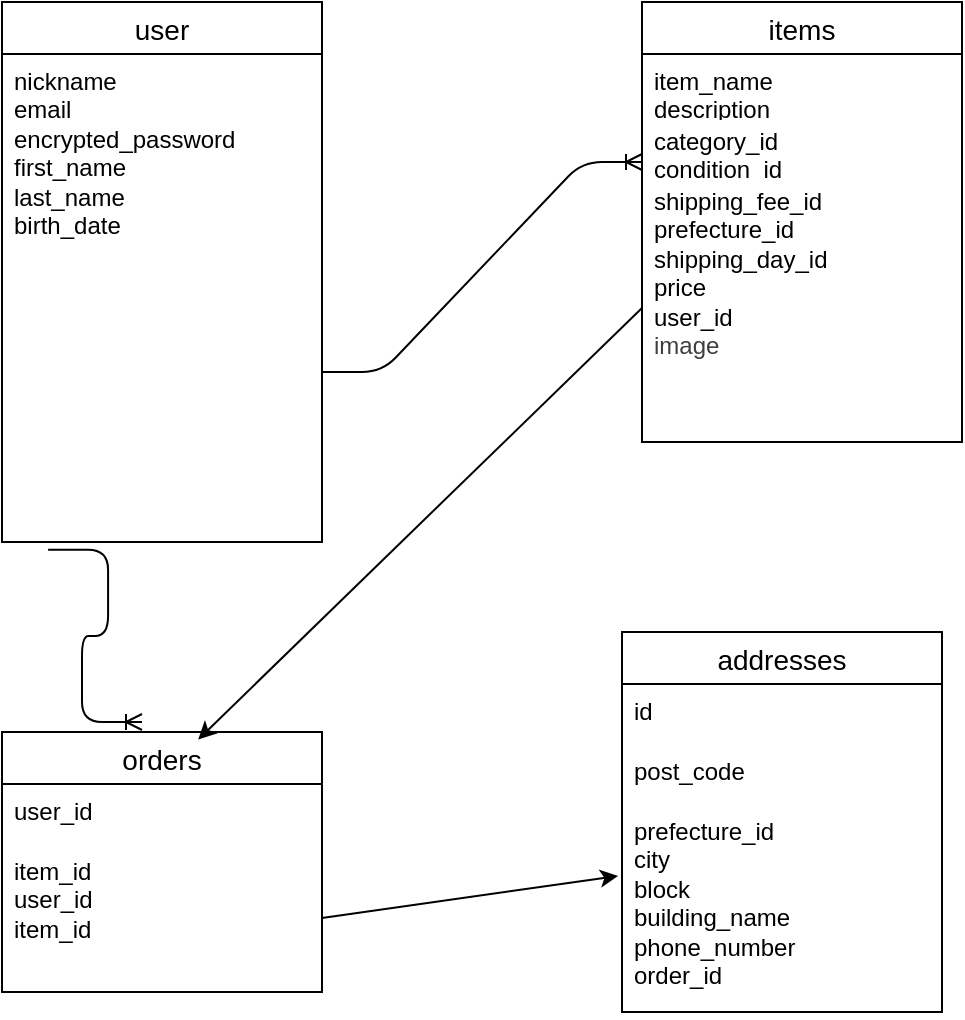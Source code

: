 <mxfile>
    <diagram id="S4-rLl-q47ub7h46ng56" name="ページ1">
        <mxGraphModel dx="575" dy="547" grid="1" gridSize="10" guides="1" tooltips="1" connect="1" arrows="1" fold="1" page="1" pageScale="1" pageWidth="827" pageHeight="1169" math="0" shadow="0">
            <root>
                <mxCell id="0"/>
                <mxCell id="1" parent="0"/>
                <mxCell id="131" value="user" style="swimlane;fontStyle=0;childLayout=stackLayout;horizontal=1;startSize=26;horizontalStack=0;resizeParent=1;resizeParentMax=0;resizeLast=0;collapsible=1;marginBottom=0;align=center;fontSize=14;" vertex="1" parent="1">
                    <mxGeometry x="50" y="80" width="160" height="270" as="geometry"/>
                </mxCell>
                <mxCell id="133" value="nickname&lt;div&gt;email&lt;/div&gt;&lt;div&gt;encrypted_password&lt;/div&gt;&lt;div&gt;first_name&lt;/div&gt;&lt;div&gt;last_name&lt;/div&gt;&lt;div&gt;birth_date&lt;/div&gt;&lt;div&gt;&lt;br&gt;&lt;/div&gt;&lt;div&gt;&lt;p&gt;&lt;/p&gt;&lt;h4&gt;&lt;/h4&gt;&lt;/div&gt;" style="text;strokeColor=none;fillColor=none;spacingLeft=4;spacingRight=4;overflow=hidden;rotatable=0;points=[[0,0.5],[1,0.5]];portConstraint=eastwest;fontSize=12;whiteSpace=wrap;html=1;" vertex="1" parent="131">
                    <mxGeometry y="26" width="160" height="244" as="geometry"/>
                </mxCell>
                <mxCell id="135" value="items" style="swimlane;fontStyle=0;childLayout=stackLayout;horizontal=1;startSize=26;horizontalStack=0;resizeParent=1;resizeParentMax=0;resizeLast=0;collapsible=1;marginBottom=0;align=center;fontSize=14;" vertex="1" parent="1">
                    <mxGeometry x="370" y="80" width="160" height="220" as="geometry"/>
                </mxCell>
                <mxCell id="136" value="item_name&lt;div&gt;description&lt;/div&gt;&lt;div&gt;&lt;br&gt;&lt;/div&gt;" style="text;strokeColor=none;fillColor=none;spacingLeft=4;spacingRight=4;overflow=hidden;rotatable=0;points=[[0,0.5],[1,0.5]];portConstraint=eastwest;fontSize=12;whiteSpace=wrap;html=1;" vertex="1" parent="135">
                    <mxGeometry y="26" width="160" height="30" as="geometry"/>
                </mxCell>
                <mxCell id="137" value="category_id&lt;div&gt;condition_id&lt;/div&gt;&lt;div&gt;&lt;br&gt;&lt;/div&gt;" style="text;strokeColor=none;fillColor=none;spacingLeft=4;spacingRight=4;overflow=hidden;rotatable=0;points=[[0,0.5],[1,0.5]];portConstraint=eastwest;fontSize=12;whiteSpace=wrap;html=1;" vertex="1" parent="135">
                    <mxGeometry y="56" width="160" height="30" as="geometry"/>
                </mxCell>
                <mxCell id="QxWsFoxRnmacR0gdgMm5-160" value="shipping_fee_id&lt;div&gt;&lt;font color=&quot;#000000&quot;&gt;prefecture_id&lt;/font&gt;&lt;/div&gt;&lt;div&gt;&lt;font color=&quot;#000000&quot;&gt;shipping_day_id&lt;/font&gt;&lt;/div&gt;&lt;div&gt;&lt;font color=&quot;#000000&quot;&gt;price&lt;/font&gt;&lt;/div&gt;&lt;div&gt;&lt;font color=&quot;#000000&quot;&gt;user_id&lt;/font&gt;&lt;/div&gt;&lt;div&gt;&lt;span style=&quot;background-color: transparent; color: rgb(63, 63, 63);&quot;&gt;image&lt;/span&gt;&lt;/div&gt;&lt;div&gt;&lt;div&gt;&lt;br&gt;&lt;/div&gt;&lt;/div&gt;" style="text;strokeColor=none;fillColor=none;spacingLeft=4;spacingRight=4;overflow=hidden;rotatable=0;points=[[0,0.5],[1,0.5]];portConstraint=eastwest;fontSize=12;whiteSpace=wrap;html=1;" vertex="1" parent="135">
                    <mxGeometry y="86" width="160" height="134" as="geometry"/>
                </mxCell>
                <mxCell id="QxWsFoxRnmacR0gdgMm5-154" value="orders" style="swimlane;fontStyle=0;childLayout=stackLayout;horizontal=1;startSize=26;horizontalStack=0;resizeParent=1;resizeParentMax=0;resizeLast=0;collapsible=1;marginBottom=0;align=center;fontSize=14;" vertex="1" parent="1">
                    <mxGeometry x="50" y="445" width="160" height="130" as="geometry"/>
                </mxCell>
                <mxCell id="QxWsFoxRnmacR0gdgMm5-155" value="user_id&lt;div&gt;&lt;br&gt;&lt;/div&gt;" style="text;strokeColor=none;fillColor=none;spacingLeft=4;spacingRight=4;overflow=hidden;rotatable=0;points=[[0,0.5],[1,0.5]];portConstraint=eastwest;fontSize=12;whiteSpace=wrap;html=1;" vertex="1" parent="QxWsFoxRnmacR0gdgMm5-154">
                    <mxGeometry y="26" width="160" height="30" as="geometry"/>
                </mxCell>
                <mxCell id="QxWsFoxRnmacR0gdgMm5-156" value="item_id&lt;div&gt;&lt;font color=&quot;#000000&quot;&gt;user_id&lt;/font&gt;&lt;/div&gt;&lt;div&gt;&lt;font color=&quot;#000000&quot;&gt;item_id&lt;br&gt;&lt;/font&gt;&lt;div&gt;&lt;br&gt;&lt;/div&gt;&lt;/div&gt;" style="text;strokeColor=none;fillColor=none;spacingLeft=4;spacingRight=4;overflow=hidden;rotatable=0;points=[[0,0.5],[1,0.5]];portConstraint=eastwest;fontSize=12;whiteSpace=wrap;html=1;" vertex="1" parent="QxWsFoxRnmacR0gdgMm5-154">
                    <mxGeometry y="56" width="160" height="74" as="geometry"/>
                </mxCell>
                <mxCell id="QxWsFoxRnmacR0gdgMm5-164" value="" style="edgeStyle=entityRelationEdgeStyle;fontSize=12;html=1;endArrow=ERoneToMany;" edge="1" parent="1">
                    <mxGeometry width="100" height="100" relative="1" as="geometry">
                        <mxPoint x="210" y="265" as="sourcePoint"/>
                        <mxPoint x="370" y="160" as="targetPoint"/>
                    </mxGeometry>
                </mxCell>
                <mxCell id="QxWsFoxRnmacR0gdgMm5-168" style="edgeStyle=none;html=1;exitX=0;exitY=0.5;exitDx=0;exitDy=0;entryX=0.613;entryY=0.029;entryDx=0;entryDy=0;entryPerimeter=0;" edge="1" parent="1" source="QxWsFoxRnmacR0gdgMm5-160" target="QxWsFoxRnmacR0gdgMm5-154">
                    <mxGeometry relative="1" as="geometry"/>
                </mxCell>
                <mxCell id="QxWsFoxRnmacR0gdgMm5-169" value="" style="edgeStyle=entityRelationEdgeStyle;fontSize=12;html=1;endArrow=ERoneToMany;exitX=0.144;exitY=1.016;exitDx=0;exitDy=0;exitPerimeter=0;" edge="1" parent="1" source="133">
                    <mxGeometry width="100" height="100" relative="1" as="geometry">
                        <mxPoint x="70" y="400" as="sourcePoint"/>
                        <mxPoint x="120" y="440" as="targetPoint"/>
                        <Array as="points">
                            <mxPoint x="50" y="350"/>
                        </Array>
                    </mxGeometry>
                </mxCell>
                <mxCell id="QxWsFoxRnmacR0gdgMm5-170" value="addresses" style="swimlane;fontStyle=0;childLayout=stackLayout;horizontal=1;startSize=26;horizontalStack=0;resizeParent=1;resizeParentMax=0;resizeLast=0;collapsible=1;marginBottom=0;align=center;fontSize=14;" vertex="1" parent="1">
                    <mxGeometry x="360" y="395" width="160" height="190" as="geometry">
                        <mxRectangle x="360" y="395" width="110" height="30" as="alternateBounds"/>
                    </mxGeometry>
                </mxCell>
                <mxCell id="QxWsFoxRnmacR0gdgMm5-171" value="id" style="text;strokeColor=none;fillColor=none;spacingLeft=4;spacingRight=4;overflow=hidden;rotatable=0;points=[[0,0.5],[1,0.5]];portConstraint=eastwest;fontSize=12;whiteSpace=wrap;html=1;" vertex="1" parent="QxWsFoxRnmacR0gdgMm5-170">
                    <mxGeometry y="26" width="160" height="30" as="geometry"/>
                </mxCell>
                <mxCell id="QxWsFoxRnmacR0gdgMm5-172" value="post_code" style="text;strokeColor=none;fillColor=none;spacingLeft=4;spacingRight=4;overflow=hidden;rotatable=0;points=[[0,0.5],[1,0.5]];portConstraint=eastwest;fontSize=12;whiteSpace=wrap;html=1;" vertex="1" parent="QxWsFoxRnmacR0gdgMm5-170">
                    <mxGeometry y="56" width="160" height="30" as="geometry"/>
                </mxCell>
                <mxCell id="QxWsFoxRnmacR0gdgMm5-173" value="prefecture_id&lt;div&gt;city&lt;/div&gt;&lt;div&gt;block&lt;/div&gt;&lt;div&gt;building_name&lt;/div&gt;&lt;div&gt;phone_number&lt;/div&gt;&lt;div&gt;order_id&lt;/div&gt;" style="text;strokeColor=none;fillColor=none;spacingLeft=4;spacingRight=4;overflow=hidden;rotatable=0;points=[[0,0.5],[1,0.5]];portConstraint=eastwest;fontSize=12;whiteSpace=wrap;html=1;" vertex="1" parent="QxWsFoxRnmacR0gdgMm5-170">
                    <mxGeometry y="86" width="160" height="104" as="geometry"/>
                </mxCell>
                <mxCell id="QxWsFoxRnmacR0gdgMm5-174" style="edgeStyle=none;html=1;exitX=1;exitY=0.5;exitDx=0;exitDy=0;entryX=-0.012;entryY=0.346;entryDx=0;entryDy=0;entryPerimeter=0;" edge="1" parent="1" source="QxWsFoxRnmacR0gdgMm5-156" target="QxWsFoxRnmacR0gdgMm5-173">
                    <mxGeometry relative="1" as="geometry"/>
                </mxCell>
            </root>
        </mxGraphModel>
    </diagram>
    <diagram id="34LTZM6vEjyH9xWO8CIb" name="ページ2">
        <mxGraphModel dx="675" dy="547" grid="1" gridSize="10" guides="1" tooltips="1" connect="1" arrows="1" fold="1" page="1" pageScale="1" pageWidth="827" pageHeight="1169" math="0" shadow="0">
            <root>
                <mxCell id="0"/>
                <mxCell id="1" parent="0"/>
            </root>
        </mxGraphModel>
    </diagram>
</mxfile>